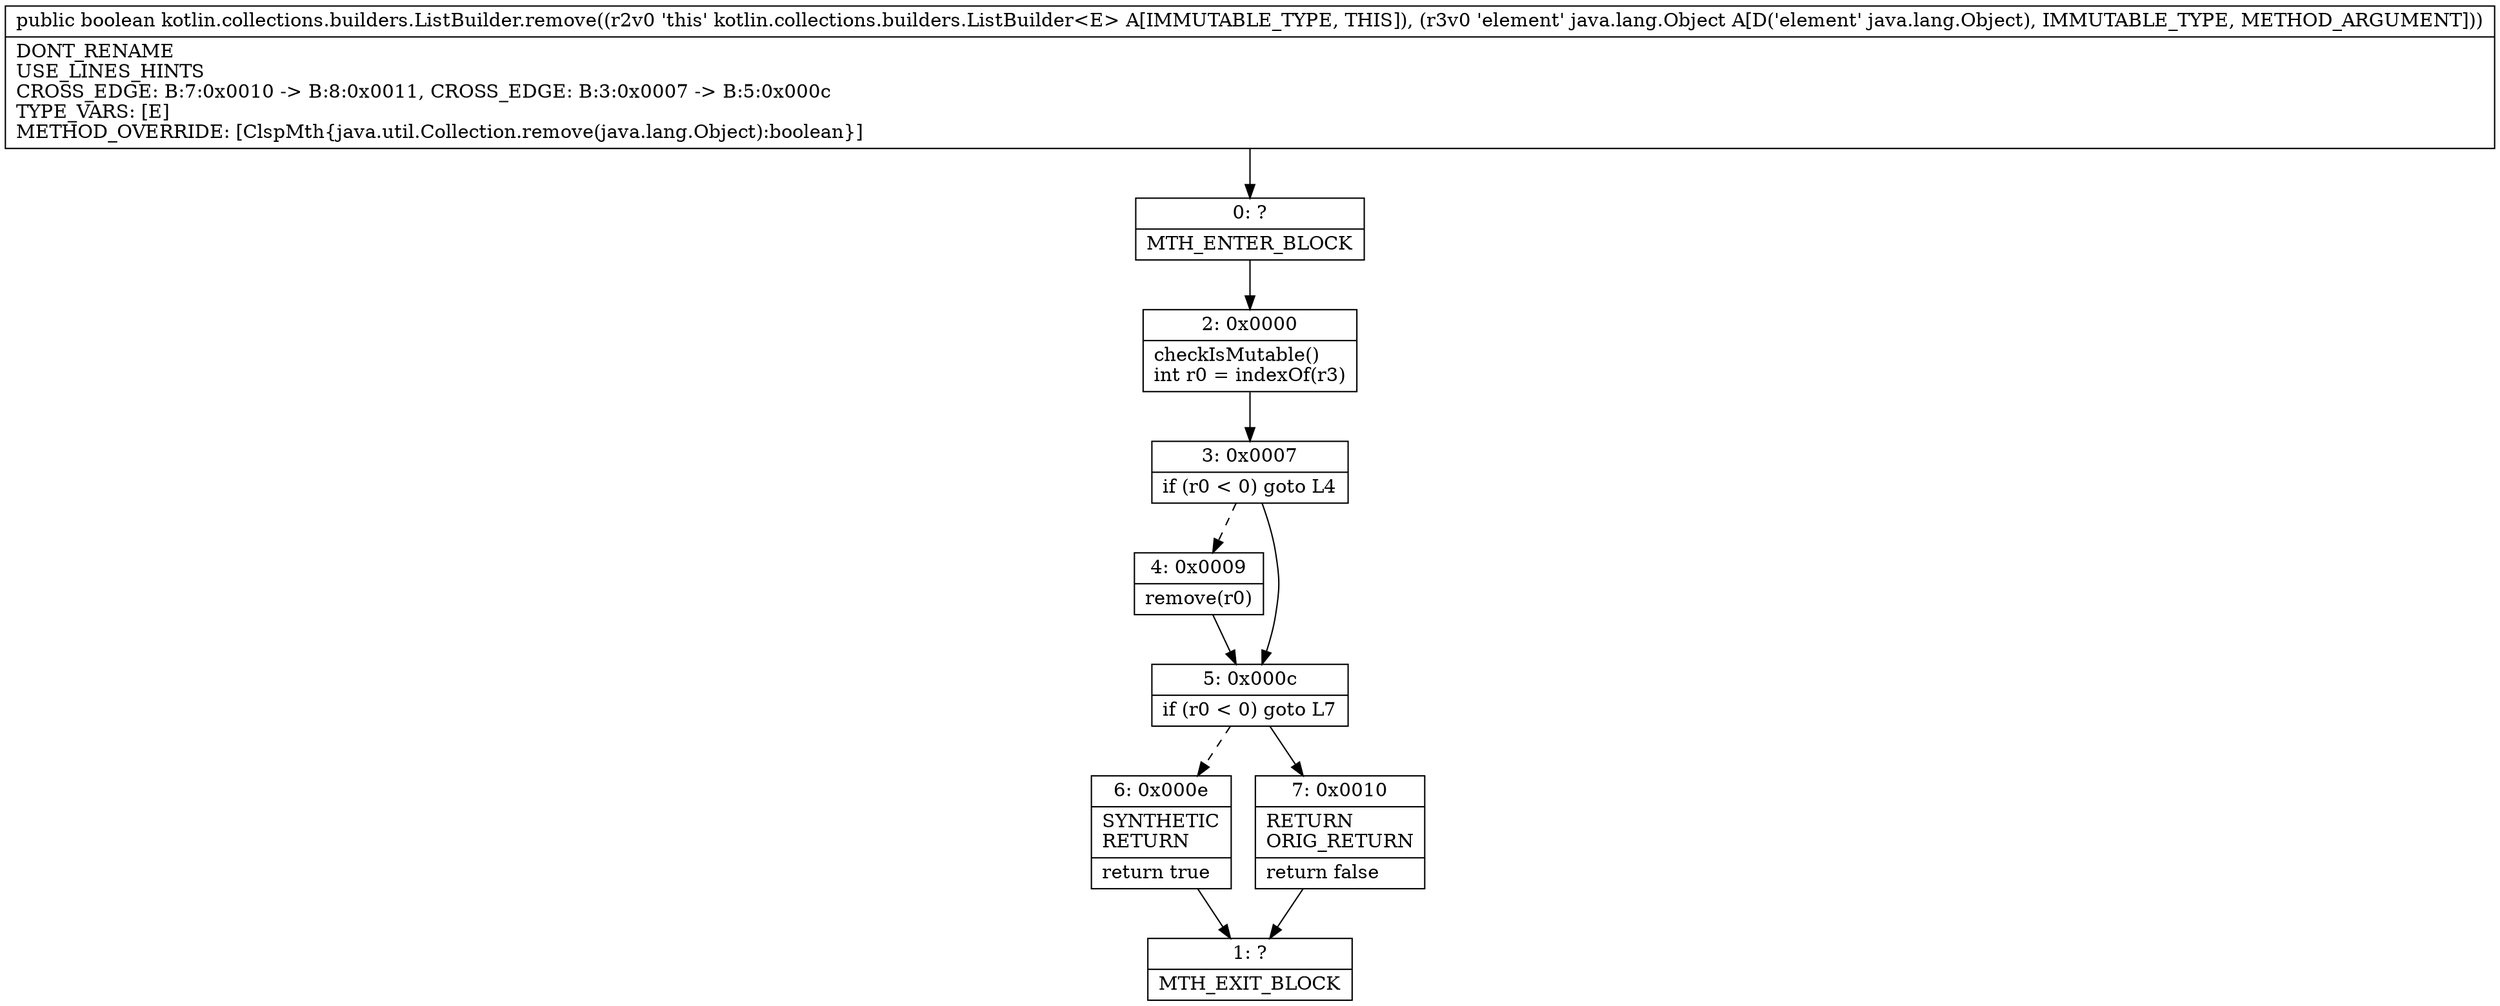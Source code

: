 digraph "CFG forkotlin.collections.builders.ListBuilder.remove(Ljava\/lang\/Object;)Z" {
Node_0 [shape=record,label="{0\:\ ?|MTH_ENTER_BLOCK\l}"];
Node_2 [shape=record,label="{2\:\ 0x0000|checkIsMutable()\lint r0 = indexOf(r3)\l}"];
Node_3 [shape=record,label="{3\:\ 0x0007|if (r0 \< 0) goto L4\l}"];
Node_4 [shape=record,label="{4\:\ 0x0009|remove(r0)\l}"];
Node_5 [shape=record,label="{5\:\ 0x000c|if (r0 \< 0) goto L7\l}"];
Node_6 [shape=record,label="{6\:\ 0x000e|SYNTHETIC\lRETURN\l|return true\l}"];
Node_1 [shape=record,label="{1\:\ ?|MTH_EXIT_BLOCK\l}"];
Node_7 [shape=record,label="{7\:\ 0x0010|RETURN\lORIG_RETURN\l|return false\l}"];
MethodNode[shape=record,label="{public boolean kotlin.collections.builders.ListBuilder.remove((r2v0 'this' kotlin.collections.builders.ListBuilder\<E\> A[IMMUTABLE_TYPE, THIS]), (r3v0 'element' java.lang.Object A[D('element' java.lang.Object), IMMUTABLE_TYPE, METHOD_ARGUMENT]))  | DONT_RENAME\lUSE_LINES_HINTS\lCROSS_EDGE: B:7:0x0010 \-\> B:8:0x0011, CROSS_EDGE: B:3:0x0007 \-\> B:5:0x000c\lTYPE_VARS: [E]\lMETHOD_OVERRIDE: [ClspMth\{java.util.Collection.remove(java.lang.Object):boolean\}]\l}"];
MethodNode -> Node_0;Node_0 -> Node_2;
Node_2 -> Node_3;
Node_3 -> Node_4[style=dashed];
Node_3 -> Node_5;
Node_4 -> Node_5;
Node_5 -> Node_6[style=dashed];
Node_5 -> Node_7;
Node_6 -> Node_1;
Node_7 -> Node_1;
}

